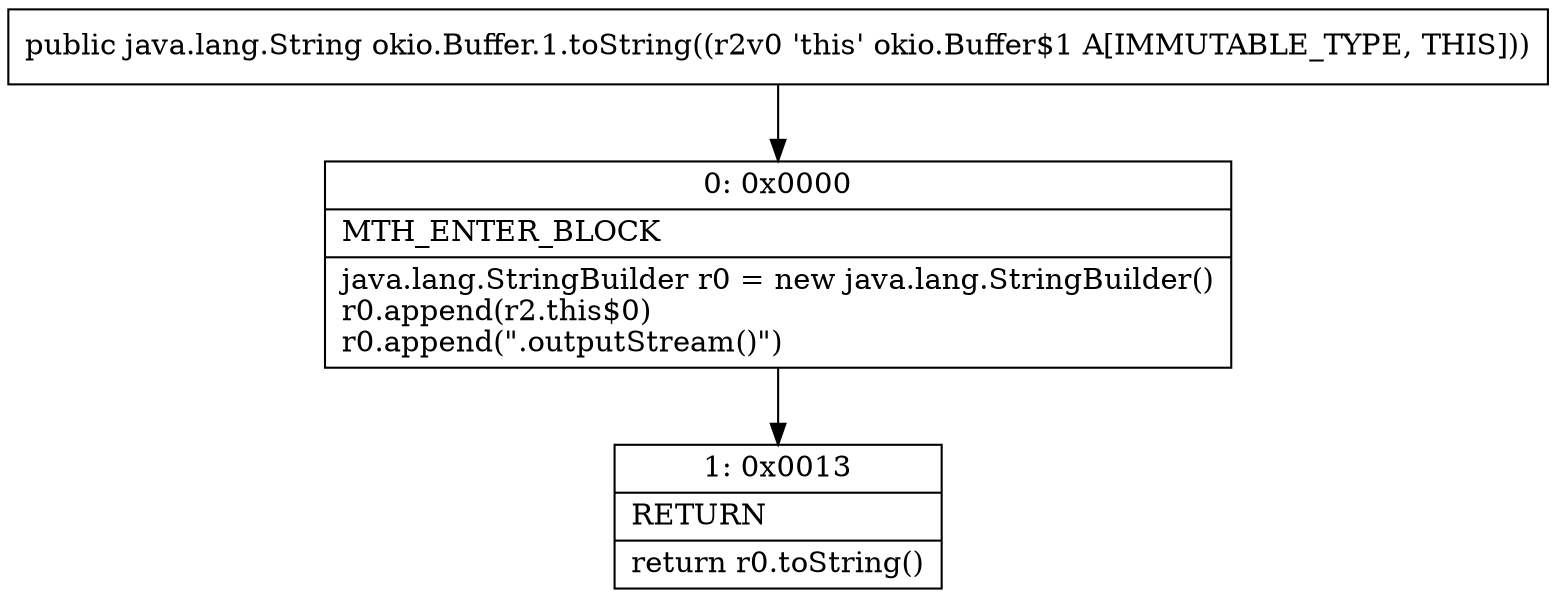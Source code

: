 digraph "CFG forokio.Buffer.1.toString()Ljava\/lang\/String;" {
Node_0 [shape=record,label="{0\:\ 0x0000|MTH_ENTER_BLOCK\l|java.lang.StringBuilder r0 = new java.lang.StringBuilder()\lr0.append(r2.this$0)\lr0.append(\".outputStream()\")\l}"];
Node_1 [shape=record,label="{1\:\ 0x0013|RETURN\l|return r0.toString()\l}"];
MethodNode[shape=record,label="{public java.lang.String okio.Buffer.1.toString((r2v0 'this' okio.Buffer$1 A[IMMUTABLE_TYPE, THIS])) }"];
MethodNode -> Node_0;
Node_0 -> Node_1;
}

